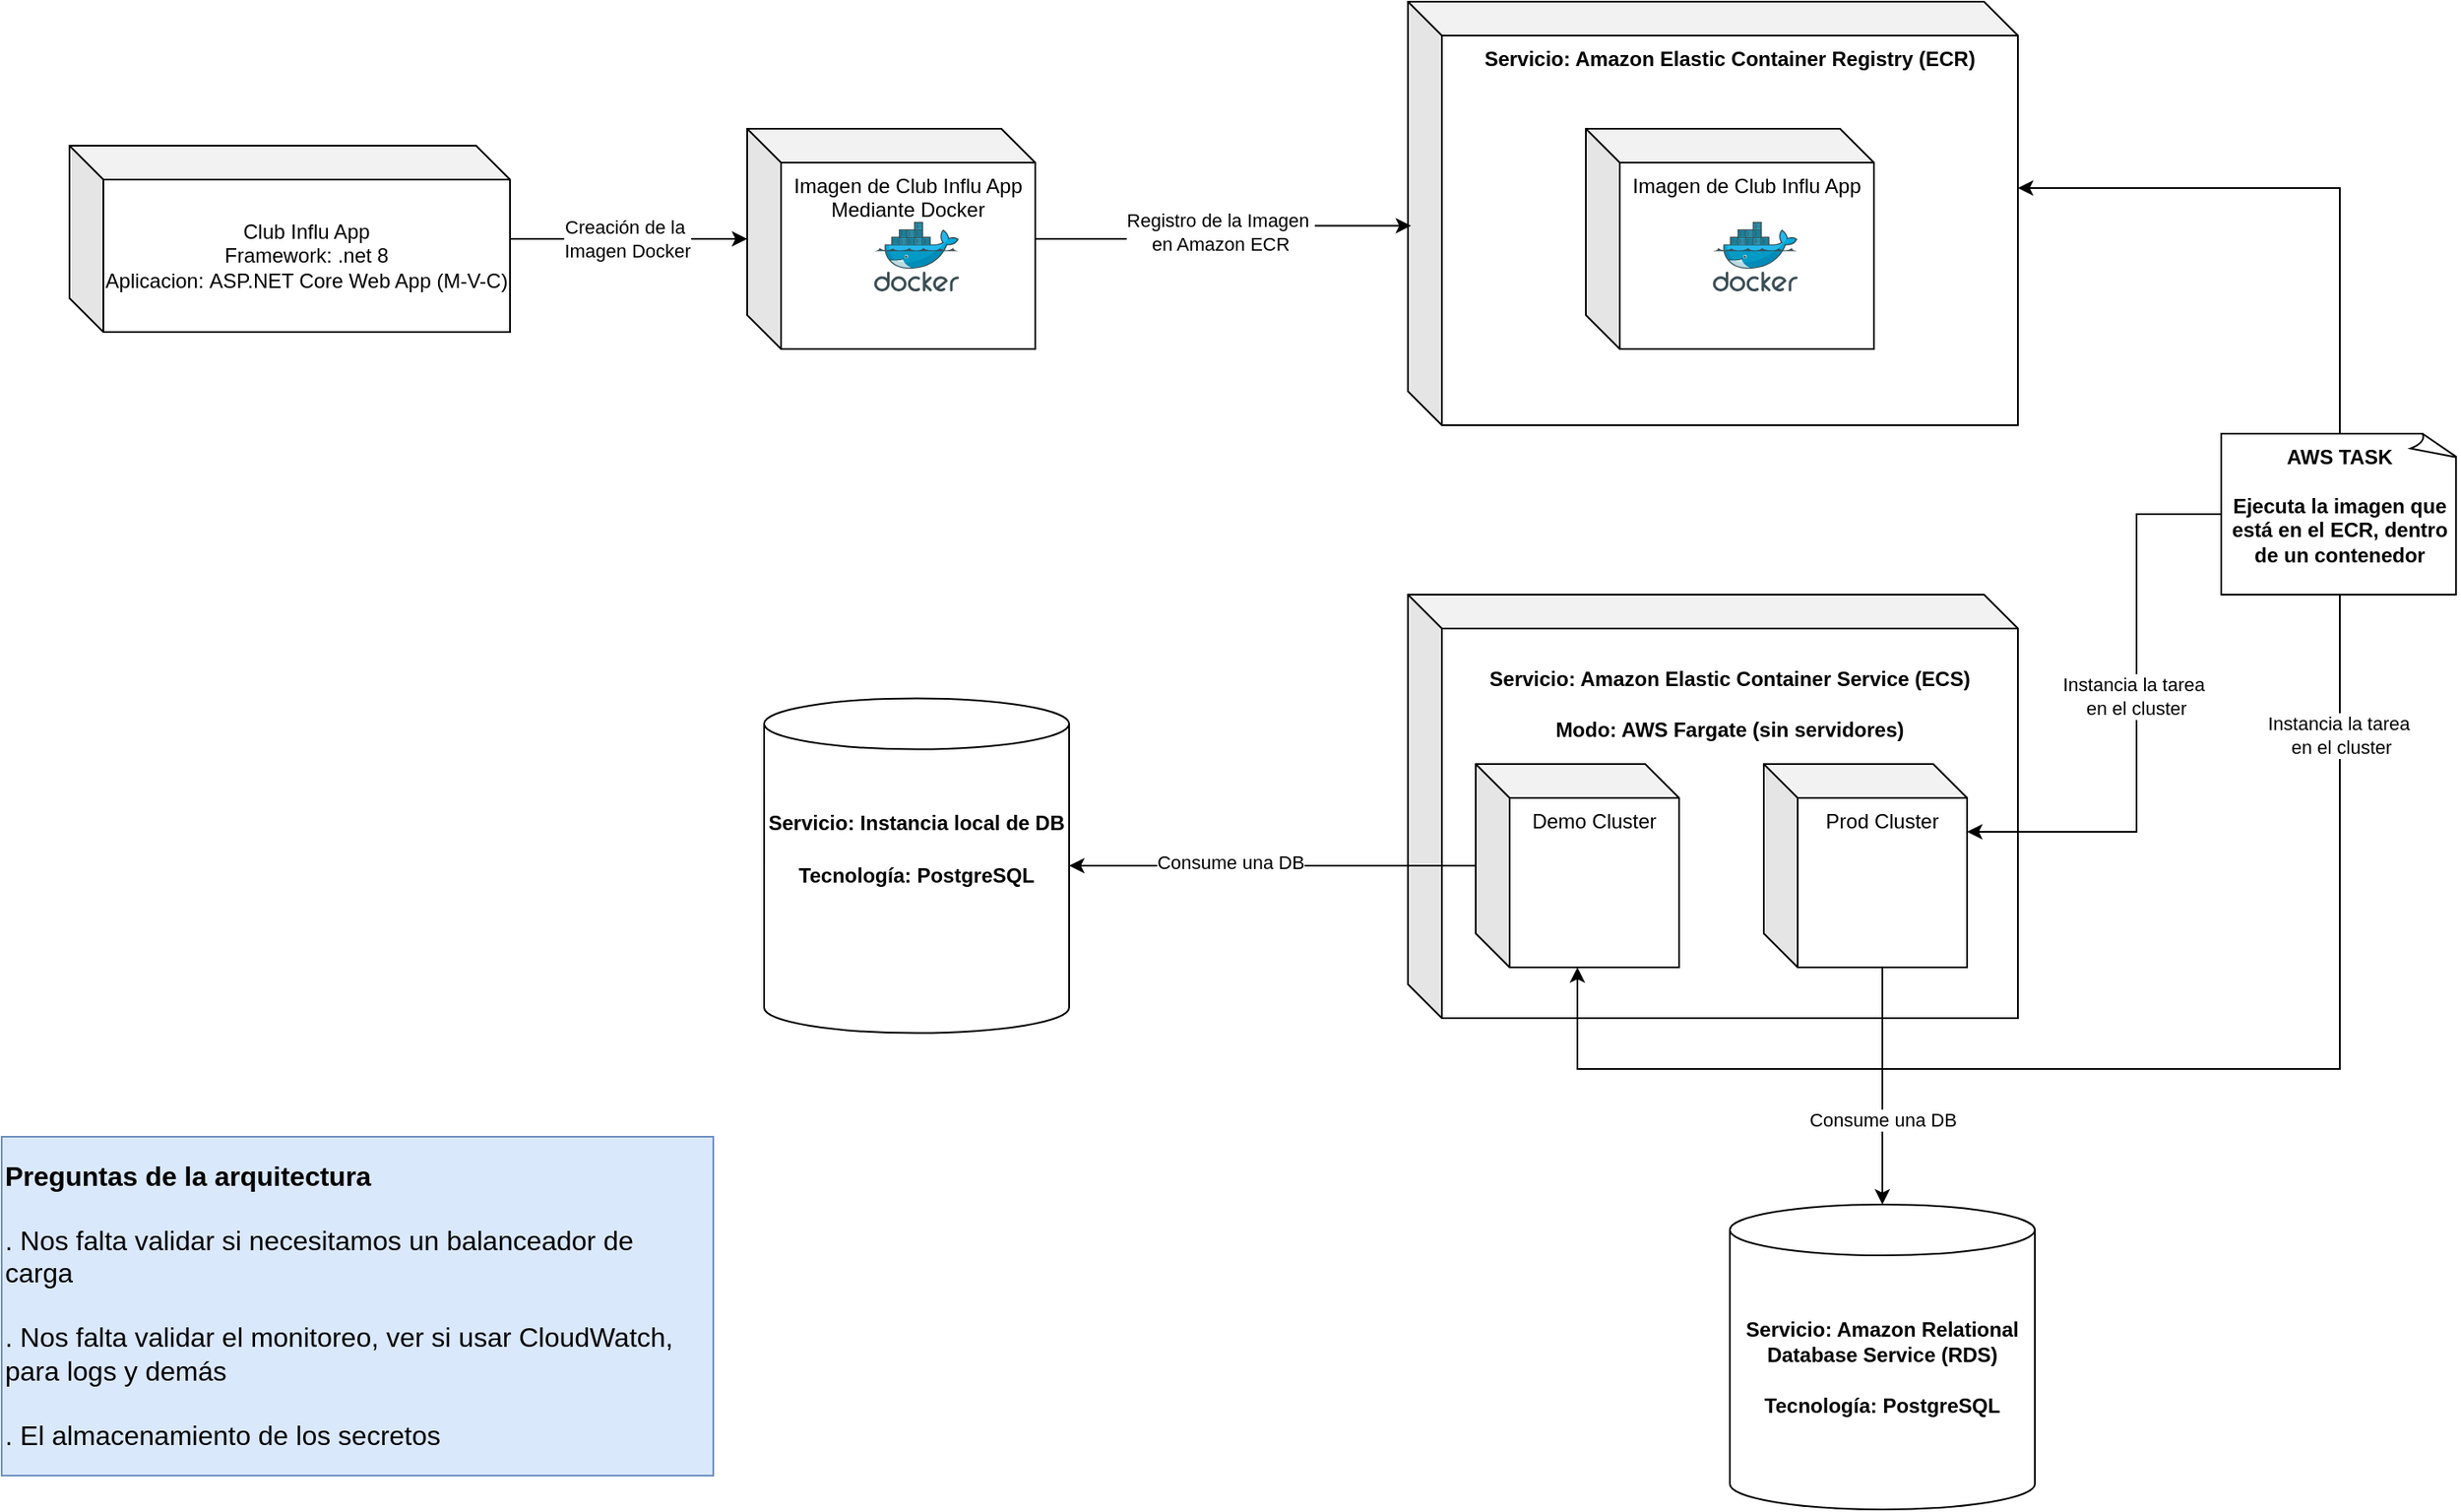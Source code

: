 <mxfile version="26.0.16" pages="3">
  <diagram name="Modelo de despliegue" id="0hsVdCAAq3OftANJVyfm">
    <mxGraphModel dx="1678" dy="879" grid="1" gridSize="10" guides="1" tooltips="1" connect="1" arrows="1" fold="1" page="1" pageScale="1" pageWidth="1100" pageHeight="850" math="0" shadow="0">
      <root>
        <mxCell id="0" />
        <mxCell id="1" parent="0" />
        <mxCell id="BqEAqVnIWMJi96ujI-ry-1" value="Club Influ App&lt;br&gt;Framework: .net 8&lt;div&gt;Aplicacion:&amp;nbsp;ASP.NET Core Web App (M-V-C)&lt;/div&gt;" style="shape=cube;whiteSpace=wrap;html=1;boundedLbl=1;backgroundOutline=1;darkOpacity=0.05;darkOpacity2=0.1;" parent="1" vertex="1">
          <mxGeometry x="80" y="425" width="260" height="110" as="geometry" />
        </mxCell>
        <mxCell id="BqEAqVnIWMJi96ujI-ry-7" style="edgeStyle=orthogonalEdgeStyle;rounded=0;orthogonalLoop=1;jettySize=auto;html=1;" parent="1" source="BqEAqVnIWMJi96ujI-ry-1" edge="1">
          <mxGeometry relative="1" as="geometry">
            <mxPoint x="480" y="480" as="targetPoint" />
          </mxGeometry>
        </mxCell>
        <mxCell id="BqEAqVnIWMJi96ujI-ry-20" value="Creación de la&amp;nbsp;&lt;div&gt;Imagen Docker&lt;/div&gt;" style="edgeLabel;html=1;align=center;verticalAlign=middle;resizable=0;points=[];" parent="BqEAqVnIWMJi96ujI-ry-7" vertex="1" connectable="0">
          <mxGeometry x="-0.285" y="2" relative="1" as="geometry">
            <mxPoint x="19" y="2" as="offset" />
          </mxGeometry>
        </mxCell>
        <mxCell id="BqEAqVnIWMJi96ujI-ry-8" value="" style="group" parent="1" vertex="1" connectable="0">
          <mxGeometry x="480" y="415" width="170" height="130" as="geometry" />
        </mxCell>
        <mxCell id="BqEAqVnIWMJi96ujI-ry-6" value="Imagen de Club Influ App&lt;div&gt;Mediante Docker&lt;/div&gt;" style="shape=cube;whiteSpace=wrap;html=1;boundedLbl=1;backgroundOutline=1;darkOpacity=0.05;darkOpacity2=0.1;verticalAlign=top;" parent="BqEAqVnIWMJi96ujI-ry-8" vertex="1">
          <mxGeometry width="170" height="130" as="geometry" />
        </mxCell>
        <mxCell id="BqEAqVnIWMJi96ujI-ry-5" value="" style="image;sketch=0;aspect=fixed;html=1;points=[];align=center;fontSize=12;image=img/lib/mscae/Docker.svg;" parent="BqEAqVnIWMJi96ujI-ry-8" vertex="1">
          <mxGeometry x="75" y="55" width="50" height="41" as="geometry" />
        </mxCell>
        <mxCell id="BqEAqVnIWMJi96ujI-ry-14" value="&lt;b&gt;Servicio: Amazon Elastic Container Registry (ECR)&lt;/b&gt;" style="shape=cube;whiteSpace=wrap;html=1;boundedLbl=1;backgroundOutline=1;darkOpacity=0.05;darkOpacity2=0.1;verticalAlign=top;" parent="1" vertex="1">
          <mxGeometry x="870" y="340" width="360" height="250" as="geometry" />
        </mxCell>
        <mxCell id="BqEAqVnIWMJi96ujI-ry-16" style="edgeStyle=orthogonalEdgeStyle;rounded=0;orthogonalLoop=1;jettySize=auto;html=1;entryX=0.005;entryY=0.529;entryDx=0;entryDy=0;entryPerimeter=0;" parent="1" source="BqEAqVnIWMJi96ujI-ry-6" target="BqEAqVnIWMJi96ujI-ry-14" edge="1">
          <mxGeometry relative="1" as="geometry">
            <mxPoint x="880" y="470" as="targetPoint" />
          </mxGeometry>
        </mxCell>
        <mxCell id="BqEAqVnIWMJi96ujI-ry-25" value="Registro de la Imagen&amp;nbsp;&lt;div&gt;en Amazon ECR&lt;/div&gt;" style="edgeLabel;html=1;align=center;verticalAlign=middle;resizable=0;points=[];" parent="BqEAqVnIWMJi96ujI-ry-16" vertex="1" connectable="0">
          <mxGeometry x="-0.157" relative="1" as="geometry">
            <mxPoint x="12" y="-4" as="offset" />
          </mxGeometry>
        </mxCell>
        <mxCell id="BqEAqVnIWMJi96ujI-ry-17" value="" style="group" parent="1" vertex="1" connectable="0">
          <mxGeometry x="975" y="415" width="170" height="130" as="geometry" />
        </mxCell>
        <mxCell id="BqEAqVnIWMJi96ujI-ry-18" value="Imagen de Club Influ App" style="shape=cube;whiteSpace=wrap;html=1;boundedLbl=1;backgroundOutline=1;darkOpacity=0.05;darkOpacity2=0.1;verticalAlign=top;" parent="BqEAqVnIWMJi96ujI-ry-17" vertex="1">
          <mxGeometry width="170" height="130" as="geometry" />
        </mxCell>
        <mxCell id="BqEAqVnIWMJi96ujI-ry-19" value="" style="image;sketch=0;aspect=fixed;html=1;points=[];align=center;fontSize=12;image=img/lib/mscae/Docker.svg;" parent="BqEAqVnIWMJi96ujI-ry-17" vertex="1">
          <mxGeometry x="75" y="55" width="50" height="41" as="geometry" />
        </mxCell>
        <mxCell id="BqEAqVnIWMJi96ujI-ry-26" value="&lt;h4&gt;&lt;strong&gt;Servicio:&lt;/strong&gt; Amazon Elastic Container Service (ECS)&lt;/h4&gt;&lt;h4&gt;&lt;strong&gt;Modo:&lt;/strong&gt; AWS Fargate (sin servidores)&lt;/h4&gt;" style="shape=cube;whiteSpace=wrap;html=1;boundedLbl=1;backgroundOutline=1;darkOpacity=0.05;darkOpacity2=0.1;verticalAlign=top;" parent="1" vertex="1">
          <mxGeometry x="870" y="690" width="360" height="250" as="geometry" />
        </mxCell>
        <mxCell id="BqEAqVnIWMJi96ujI-ry-27" value="" style="group" parent="1" vertex="1" connectable="0">
          <mxGeometry x="910" y="790" width="120" height="120" as="geometry" />
        </mxCell>
        <mxCell id="BqEAqVnIWMJi96ujI-ry-28" value="Demo Cluster" style="shape=cube;whiteSpace=wrap;html=1;boundedLbl=1;backgroundOutline=1;darkOpacity=0.05;darkOpacity2=0.1;verticalAlign=top;" parent="BqEAqVnIWMJi96ujI-ry-27" vertex="1">
          <mxGeometry width="120.0" height="120" as="geometry" />
        </mxCell>
        <mxCell id="BqEAqVnIWMJi96ujI-ry-30" value="Prod Cluster" style="shape=cube;whiteSpace=wrap;html=1;boundedLbl=1;backgroundOutline=1;darkOpacity=0.05;darkOpacity2=0.1;verticalAlign=top;" parent="1" vertex="1">
          <mxGeometry x="1080" y="790" width="120.0" height="120" as="geometry" />
        </mxCell>
        <mxCell id="BqEAqVnIWMJi96ujI-ry-31" value="&#xa;&lt;h4&gt;&lt;strong&gt;Servicio:&lt;/strong&gt; Amazon Relational Database Service (RDS)&lt;/h4&gt;&lt;h4&gt;&lt;strong&gt;Tecnología:&lt;/strong&gt; PostgreSQL&lt;/h4&gt;&#xa;&#xa;" style="shape=cylinder3;whiteSpace=wrap;html=1;boundedLbl=1;backgroundOutline=1;size=15;verticalAlign=top;" parent="1" vertex="1">
          <mxGeometry x="1060" y="1050" width="180" height="180" as="geometry" />
        </mxCell>
        <mxCell id="BqEAqVnIWMJi96ujI-ry-32" style="edgeStyle=orthogonalEdgeStyle;rounded=0;orthogonalLoop=1;jettySize=auto;html=1;entryX=0.5;entryY=0;entryDx=0;entryDy=0;entryPerimeter=0;exitX=0;exitY=0;exitDx=70;exitDy=120;exitPerimeter=0;" parent="1" source="BqEAqVnIWMJi96ujI-ry-30" target="BqEAqVnIWMJi96ujI-ry-31" edge="1">
          <mxGeometry relative="1" as="geometry" />
        </mxCell>
        <mxCell id="BqEAqVnIWMJi96ujI-ry-33" value="&lt;br&gt;&lt;h4&gt;&lt;strong&gt;Servicio:&lt;/strong&gt; Instancia local de DB&lt;/h4&gt;&lt;h4&gt;&lt;strong&gt;Tecnología:&lt;/strong&gt; PostgreSQL&lt;/h4&gt;&lt;div&gt;&lt;br/&gt;&lt;/div&gt;" style="shape=cylinder3;whiteSpace=wrap;html=1;boundedLbl=1;backgroundOutline=1;size=15;verticalAlign=top;" parent="1" vertex="1">
          <mxGeometry x="490" y="751.25" width="180" height="197.5" as="geometry" />
        </mxCell>
        <mxCell id="BqEAqVnIWMJi96ujI-ry-34" style="edgeStyle=orthogonalEdgeStyle;rounded=0;orthogonalLoop=1;jettySize=auto;html=1;entryX=1;entryY=0.5;entryDx=0;entryDy=0;entryPerimeter=0;" parent="1" source="BqEAqVnIWMJi96ujI-ry-28" target="BqEAqVnIWMJi96ujI-ry-33" edge="1">
          <mxGeometry relative="1" as="geometry" />
        </mxCell>
        <mxCell id="BqEAqVnIWMJi96ujI-ry-36" value="Consume una DB" style="edgeLabel;html=1;align=center;verticalAlign=middle;resizable=0;points=[];" parent="BqEAqVnIWMJi96ujI-ry-34" vertex="1" connectable="0">
          <mxGeometry x="0.214" y="-2" relative="1" as="geometry">
            <mxPoint as="offset" />
          </mxGeometry>
        </mxCell>
        <mxCell id="BqEAqVnIWMJi96ujI-ry-39" style="edgeStyle=orthogonalEdgeStyle;rounded=0;orthogonalLoop=1;jettySize=auto;html=1;" parent="1" source="BqEAqVnIWMJi96ujI-ry-35" target="BqEAqVnIWMJi96ujI-ry-28" edge="1">
          <mxGeometry relative="1" as="geometry">
            <Array as="points">
              <mxPoint x="1420" y="970" />
              <mxPoint x="970" y="970" />
            </Array>
          </mxGeometry>
        </mxCell>
        <mxCell id="BqEAqVnIWMJi96ujI-ry-40" style="edgeStyle=orthogonalEdgeStyle;rounded=0;orthogonalLoop=1;jettySize=auto;html=1;" parent="1" source="BqEAqVnIWMJi96ujI-ry-35" target="BqEAqVnIWMJi96ujI-ry-30" edge="1">
          <mxGeometry relative="1" as="geometry">
            <Array as="points">
              <mxPoint x="1300" y="643" />
              <mxPoint x="1300" y="830" />
            </Array>
          </mxGeometry>
        </mxCell>
        <mxCell id="BqEAqVnIWMJi96ujI-ry-41" value="Instancia la tarea&lt;div&gt;&amp;nbsp;en el cluster&lt;/div&gt;" style="edgeLabel;html=1;align=center;verticalAlign=middle;resizable=0;points=[];" parent="BqEAqVnIWMJi96ujI-ry-40" vertex="1" connectable="0">
          <mxGeometry x="-0.071" y="-2" relative="1" as="geometry">
            <mxPoint as="offset" />
          </mxGeometry>
        </mxCell>
        <mxCell id="BqEAqVnIWMJi96ujI-ry-35" value="&lt;b&gt;AWS TASK&lt;br&gt;&lt;br&gt;Ejecuta la imagen que está en el ECR, dentro de un contenedor&lt;/b&gt;" style="whiteSpace=wrap;html=1;shape=mxgraph.basic.document;verticalAlign=top;" parent="1" vertex="1">
          <mxGeometry x="1350" y="595" width="140" height="95" as="geometry" />
        </mxCell>
        <mxCell id="BqEAqVnIWMJi96ujI-ry-37" value="Consume una DB" style="edgeLabel;html=1;align=center;verticalAlign=middle;resizable=0;points=[];" parent="1" vertex="1" connectable="0">
          <mxGeometry x="1149.998" y="1000.0" as="geometry" />
        </mxCell>
        <mxCell id="BqEAqVnIWMJi96ujI-ry-38" style="edgeStyle=orthogonalEdgeStyle;rounded=0;orthogonalLoop=1;jettySize=auto;html=1;entryX=1;entryY=0.44;entryDx=0;entryDy=0;entryPerimeter=0;" parent="1" source="BqEAqVnIWMJi96ujI-ry-35" target="BqEAqVnIWMJi96ujI-ry-14" edge="1">
          <mxGeometry relative="1" as="geometry">
            <Array as="points">
              <mxPoint x="1420" y="450" />
            </Array>
          </mxGeometry>
        </mxCell>
        <mxCell id="BqEAqVnIWMJi96ujI-ry-42" value="Instancia la tarea&lt;div&gt;&amp;nbsp;en el cluster&lt;/div&gt;" style="edgeLabel;html=1;align=center;verticalAlign=middle;resizable=0;points=[];" parent="1" vertex="1" connectable="0">
          <mxGeometry x="1308.0" y="759.0" as="geometry">
            <mxPoint x="111" y="14" as="offset" />
          </mxGeometry>
        </mxCell>
        <mxCell id="BqEAqVnIWMJi96ujI-ry-44" value="&lt;h1 style=&quot;margin-top: 0px;&quot;&gt;&lt;font style=&quot;font-size: 16px;&quot;&gt;Preguntas de la arquitectura&lt;/font&gt;&lt;/h1&gt;&lt;p&gt;&lt;font style=&quot;font-size: 16px;&quot;&gt;. Nos falta validar si necesitamos un balanceador de carga&amp;nbsp;&lt;br&gt;&lt;br&gt;. Nos falta validar el monitoreo, ver si usar&amp;nbsp;CloudWatch, para logs y demás&lt;br&gt;&lt;br&gt;. El almacenamiento de los secretos&lt;/font&gt;&lt;/p&gt;" style="text;html=1;whiteSpace=wrap;overflow=hidden;rounded=0;fillColor=#dae8fc;strokeColor=#6c8ebf;" parent="1" vertex="1">
          <mxGeometry x="40" y="1010" width="420" height="200" as="geometry" />
        </mxCell>
      </root>
    </mxGraphModel>
  </diagram>
  <diagram id="UJ6-kgoUBaiQl6M9DS_Z" name="Modelo Relacional">
    <mxGraphModel dx="1743" dy="1181" grid="1" gridSize="10" guides="1" tooltips="1" connect="1" arrows="1" fold="1" page="1" pageScale="1" pageWidth="1100" pageHeight="850" math="0" shadow="0">
      <root>
        <mxCell id="0" />
        <mxCell id="1" parent="0" />
        <mxCell id="HkqGlPLz3eniEGu5DsyG-7" style="edgeStyle=orthogonalEdgeStyle;rounded=0;orthogonalLoop=1;jettySize=auto;html=1;endArrow=classic;startFill=0;entryX=0;entryY=0.5;entryDx=0;entryDy=0;endFill=1;" parent="1" source="HkqGlPLz3eniEGu5DsyG-1" target="HkqGlPLz3eniEGu5DsyG-5" edge="1">
          <mxGeometry relative="1" as="geometry">
            <mxPoint x="870" y="410" as="targetPoint" />
          </mxGeometry>
        </mxCell>
        <mxCell id="HkqGlPLz3eniEGu5DsyG-8" value="1" style="edgeLabel;html=1;align=center;verticalAlign=middle;resizable=0;points=[];" parent="HkqGlPLz3eniEGu5DsyG-7" vertex="1" connectable="0">
          <mxGeometry x="-0.811" relative="1" as="geometry">
            <mxPoint x="-8" y="10" as="offset" />
          </mxGeometry>
        </mxCell>
        <mxCell id="HkqGlPLz3eniEGu5DsyG-16" value="idCiudad" style="edgeLabel;html=1;align=center;verticalAlign=middle;resizable=0;points=[];" parent="HkqGlPLz3eniEGu5DsyG-7" vertex="1" connectable="0">
          <mxGeometry x="-0.116" y="1" relative="1" as="geometry">
            <mxPoint x="13" y="6" as="offset" />
          </mxGeometry>
        </mxCell>
        <mxCell id="HkqGlPLz3eniEGu5DsyG-1" value="Empresa" style="swimlane;childLayout=stackLayout;horizontal=1;startSize=50;horizontalStack=0;rounded=1;fontSize=14;fontStyle=0;strokeWidth=2;resizeParent=0;resizeLast=1;shadow=0;dashed=0;align=center;arcSize=4;whiteSpace=wrap;html=1;" parent="1" vertex="1">
          <mxGeometry x="380" y="290" width="300" height="170" as="geometry" />
        </mxCell>
        <mxCell id="HkqGlPLz3eniEGu5DsyG-2" value="+idEmpresa: int - pk - auto&lt;div&gt;+nombre: varchar(100)&lt;br&gt;&lt;div&gt;+url: varchar(100) - nullable&lt;/div&gt;&lt;div&gt;+numeroContacto: varchar(10) - nullable&lt;/div&gt;&lt;div&gt;+sector: varchar(max)&lt;/div&gt;&lt;div&gt;+direccion: varchar(500)&lt;br&gt;&lt;/div&gt;&lt;/div&gt;" style="align=left;strokeColor=none;fillColor=none;spacingLeft=4;fontSize=12;verticalAlign=top;resizable=0;rotatable=0;part=1;html=1;" parent="HkqGlPLz3eniEGu5DsyG-1" vertex="1">
          <mxGeometry y="50" width="300" height="120" as="geometry" />
        </mxCell>
        <mxCell id="HkqGlPLz3eniEGu5DsyG-43" style="edgeStyle=orthogonalEdgeStyle;rounded=0;orthogonalLoop=1;jettySize=auto;html=1;entryX=0.5;entryY=1;entryDx=0;entryDy=0;exitX=0.5;exitY=0;exitDx=0;exitDy=0;" parent="1" source="D2ATqmDgM8LMclcUYv7g-1" target="HkqGlPLz3eniEGu5DsyG-42" edge="1">
          <mxGeometry relative="1" as="geometry">
            <mxPoint x="1055" y="150" as="sourcePoint" />
            <mxPoint x="910" y="40" as="targetPoint" />
          </mxGeometry>
        </mxCell>
        <mxCell id="HkqGlPLz3eniEGu5DsyG-44" value="1" style="edgeLabel;html=1;align=center;verticalAlign=middle;resizable=0;points=[];" parent="HkqGlPLz3eniEGu5DsyG-43" vertex="1" connectable="0">
          <mxGeometry x="-0.676" y="-2" relative="1" as="geometry">
            <mxPoint x="3" as="offset" />
          </mxGeometry>
        </mxCell>
        <mxCell id="HkqGlPLz3eniEGu5DsyG-45" value="idPais" style="edgeLabel;html=1;align=center;verticalAlign=middle;resizable=0;points=[];" parent="HkqGlPLz3eniEGu5DsyG-43" vertex="1" connectable="0">
          <mxGeometry x="0.086" y="-1" relative="1" as="geometry">
            <mxPoint as="offset" />
          </mxGeometry>
        </mxCell>
        <mxCell id="HkqGlPLz3eniEGu5DsyG-46" value="1..*" style="edgeLabel;html=1;align=center;verticalAlign=middle;resizable=0;points=[];" parent="HkqGlPLz3eniEGu5DsyG-43" vertex="1" connectable="0">
          <mxGeometry x="0.676" y="-1" relative="1" as="geometry">
            <mxPoint x="-16" as="offset" />
          </mxGeometry>
        </mxCell>
        <mxCell id="HkqGlPLz3eniEGu5DsyG-5" value="Ciudad" style="swimlane;childLayout=stackLayout;horizontal=1;startSize=50;horizontalStack=0;rounded=1;fontSize=14;fontStyle=0;strokeWidth=2;resizeParent=0;resizeLast=1;shadow=0;dashed=0;align=center;arcSize=4;whiteSpace=wrap;html=1;" parent="1" vertex="1">
          <mxGeometry x="1020" y="340" width="170" height="100" as="geometry" />
        </mxCell>
        <mxCell id="HkqGlPLz3eniEGu5DsyG-6" value="+idCiudad: int - pk - auto&lt;br&gt;+ciudad: varchar(100)&lt;br&gt;&lt;div&gt;+activo: bit&lt;br&gt;&lt;div&gt;&lt;br&gt;&lt;/div&gt;&lt;/div&gt;" style="align=left;strokeColor=none;fillColor=none;spacingLeft=4;fontSize=12;verticalAlign=top;resizable=0;rotatable=0;part=1;html=1;" parent="HkqGlPLz3eniEGu5DsyG-5" vertex="1">
          <mxGeometry y="50" width="170" height="50" as="geometry" />
        </mxCell>
        <mxCell id="HkqGlPLz3eniEGu5DsyG-9" value="0..*" style="text;html=1;align=center;verticalAlign=middle;resizable=0;points=[];autosize=1;strokeColor=none;fillColor=none;" parent="1" vertex="1">
          <mxGeometry x="980" y="360" width="40" height="30" as="geometry" />
        </mxCell>
        <mxCell id="HkqGlPLz3eniEGu5DsyG-48" style="edgeStyle=orthogonalEdgeStyle;rounded=0;orthogonalLoop=1;jettySize=auto;html=1;exitX=0.5;exitY=0;exitDx=0;exitDy=0;" parent="1" source="HkqGlPLz3eniEGu5DsyG-10" edge="1">
          <mxGeometry relative="1" as="geometry">
            <Array as="points">
              <mxPoint x="500" y="520" />
              <mxPoint x="1100" y="520" />
              <mxPoint x="1100" y="440" />
            </Array>
            <mxPoint x="1100" y="440" as="targetPoint" />
          </mxGeometry>
        </mxCell>
        <mxCell id="HkqGlPLz3eniEGu5DsyG-49" value="1" style="edgeLabel;html=1;align=center;verticalAlign=middle;resizable=0;points=[];" parent="HkqGlPLz3eniEGu5DsyG-48" vertex="1" connectable="0">
          <mxGeometry x="-0.92" y="3" relative="1" as="geometry">
            <mxPoint x="-8" y="11" as="offset" />
          </mxGeometry>
        </mxCell>
        <mxCell id="HkqGlPLz3eniEGu5DsyG-51" value="0..*" style="edgeLabel;html=1;align=center;verticalAlign=middle;resizable=0;points=[];" parent="HkqGlPLz3eniEGu5DsyG-48" vertex="1" connectable="0">
          <mxGeometry x="0.912" relative="1" as="geometry">
            <mxPoint x="15" as="offset" />
          </mxGeometry>
        </mxCell>
        <mxCell id="HkqGlPLz3eniEGu5DsyG-52" value="idCiudad, idCuidad2 - nullable, idCiudad3 - nullable, idCiudad4 - nullable" style="edgeLabel;html=1;align=center;verticalAlign=middle;resizable=0;points=[];" parent="HkqGlPLz3eniEGu5DsyG-48" vertex="1" connectable="0">
          <mxGeometry x="-0.065" y="-1" relative="1" as="geometry">
            <mxPoint as="offset" />
          </mxGeometry>
        </mxCell>
        <mxCell id="HkqGlPLz3eniEGu5DsyG-10" value="Influencer" style="swimlane;childLayout=stackLayout;horizontal=1;startSize=50;horizontalStack=0;rounded=1;fontSize=14;fontStyle=0;strokeWidth=2;resizeParent=0;resizeLast=1;shadow=0;dashed=0;align=center;arcSize=4;whiteSpace=wrap;html=1;" parent="1" vertex="1">
          <mxGeometry x="350" y="580" width="300" height="130" as="geometry" />
        </mxCell>
        <mxCell id="HkqGlPLz3eniEGu5DsyG-11" value="+idInfluencer: int - pk - auto&lt;br&gt;+nombre: varchar(100)&lt;br&gt;+fechaNacimiento: date&lt;div&gt;+numeroContacto: varchar(10) - nullable&lt;/div&gt;" style="align=left;strokeColor=none;fillColor=none;spacingLeft=4;fontSize=12;verticalAlign=top;resizable=0;rotatable=0;part=1;html=1;" parent="HkqGlPLz3eniEGu5DsyG-10" vertex="1">
          <mxGeometry y="50" width="300" height="80" as="geometry" />
        </mxCell>
        <mxCell id="HkqGlPLz3eniEGu5DsyG-12" value="UsuarioEmpresa" style="swimlane;childLayout=stackLayout;horizontal=1;startSize=50;horizontalStack=0;rounded=1;fontSize=14;fontStyle=0;strokeWidth=2;resizeParent=0;resizeLast=1;shadow=0;dashed=0;align=center;arcSize=4;whiteSpace=wrap;html=1;" parent="1" vertex="1">
          <mxGeometry y="300" width="200" height="150" as="geometry" />
        </mxCell>
        <mxCell id="HkqGlPLz3eniEGu5DsyG-13" value="+idUsuarioEmpresa: int - pk - auto&lt;div&gt;+correo: varchar(500)&lt;br&gt;+clave: varchar(500)&lt;br&gt;+fechaCreacion: date&lt;div&gt;+fechaActualizacion: date&lt;/div&gt;&lt;/div&gt;" style="align=left;strokeColor=none;fillColor=none;spacingLeft=4;fontSize=12;verticalAlign=top;resizable=0;rotatable=0;part=1;html=1;" parent="HkqGlPLz3eniEGu5DsyG-12" vertex="1">
          <mxGeometry y="50" width="200" height="100" as="geometry" />
        </mxCell>
        <mxCell id="HkqGlPLz3eniEGu5DsyG-22" style="edgeStyle=orthogonalEdgeStyle;rounded=0;orthogonalLoop=1;jettySize=auto;html=1;entryX=0;entryY=0.5;entryDx=0;entryDy=0;" parent="1" source="HkqGlPLz3eniEGu5DsyG-13" target="HkqGlPLz3eniEGu5DsyG-2" edge="1">
          <mxGeometry relative="1" as="geometry" />
        </mxCell>
        <mxCell id="HkqGlPLz3eniEGu5DsyG-23" value="1" style="edgeLabel;html=1;align=center;verticalAlign=middle;resizable=0;points=[];" parent="HkqGlPLz3eniEGu5DsyG-22" vertex="1" connectable="0">
          <mxGeometry x="-0.867" y="-2" relative="1" as="geometry">
            <mxPoint x="-4" y="8" as="offset" />
          </mxGeometry>
        </mxCell>
        <mxCell id="HkqGlPLz3eniEGu5DsyG-24" value="idEmpresa" style="edgeLabel;html=1;align=center;verticalAlign=middle;resizable=0;points=[];" parent="HkqGlPLz3eniEGu5DsyG-22" vertex="1" connectable="0">
          <mxGeometry x="-0.238" y="2" relative="1" as="geometry">
            <mxPoint x="20" as="offset" />
          </mxGeometry>
        </mxCell>
        <mxCell id="HkqGlPLz3eniEGu5DsyG-26" value="1" style="edgeLabel;html=1;align=center;verticalAlign=middle;resizable=0;points=[];" parent="HkqGlPLz3eniEGu5DsyG-22" vertex="1" connectable="0">
          <mxGeometry x="0.733" y="-1" relative="1" as="geometry">
            <mxPoint y="-11" as="offset" />
          </mxGeometry>
        </mxCell>
        <mxCell id="HkqGlPLz3eniEGu5DsyG-27" value="UsuarioInfluencer" style="swimlane;childLayout=stackLayout;horizontal=1;startSize=50;horizontalStack=0;rounded=1;fontSize=14;fontStyle=0;strokeWidth=2;resizeParent=0;resizeLast=1;shadow=0;dashed=0;align=center;arcSize=4;whiteSpace=wrap;html=1;" parent="1" vertex="1">
          <mxGeometry y="580" width="200" height="150" as="geometry" />
        </mxCell>
        <mxCell id="HkqGlPLz3eniEGu5DsyG-28" value="+idUsuarioInfluencer: int - pk - auto&lt;div&gt;+correo: varchar(500)&lt;br&gt;+clave: varchar(500)&lt;br&gt;+fechaCreacion: date&lt;div&gt;+fechaActualizacion: date&lt;/div&gt;&lt;/div&gt;" style="align=left;strokeColor=none;fillColor=none;spacingLeft=4;fontSize=12;verticalAlign=top;resizable=0;rotatable=0;part=1;html=1;" parent="HkqGlPLz3eniEGu5DsyG-27" vertex="1">
          <mxGeometry y="50" width="200" height="100" as="geometry" />
        </mxCell>
        <mxCell id="HkqGlPLz3eniEGu5DsyG-29" value="Genero" style="swimlane;childLayout=stackLayout;horizontal=1;startSize=50;horizontalStack=0;rounded=1;fontSize=14;fontStyle=0;strokeWidth=2;resizeParent=0;resizeLast=1;shadow=0;dashed=0;align=center;arcSize=4;whiteSpace=wrap;html=1;" parent="1" vertex="1">
          <mxGeometry x="870" y="620" width="170" height="100" as="geometry" />
        </mxCell>
        <mxCell id="HkqGlPLz3eniEGu5DsyG-30" value="+idGenero: int - pk - auto&lt;br&gt;+genero: varchar(100)&lt;div&gt;+activo: bit&lt;br&gt;&lt;div&gt;&lt;br&gt;&lt;/div&gt;&lt;/div&gt;" style="align=left;strokeColor=none;fillColor=none;spacingLeft=4;fontSize=12;verticalAlign=top;resizable=0;rotatable=0;part=1;html=1;" parent="HkqGlPLz3eniEGu5DsyG-29" vertex="1">
          <mxGeometry y="50" width="170" height="50" as="geometry" />
        </mxCell>
        <mxCell id="HkqGlPLz3eniEGu5DsyG-32" style="edgeStyle=orthogonalEdgeStyle;rounded=0;orthogonalLoop=1;jettySize=auto;html=1;entryX=0;entryY=0.5;entryDx=0;entryDy=0;" parent="1" source="HkqGlPLz3eniEGu5DsyG-11" target="HkqGlPLz3eniEGu5DsyG-29" edge="1">
          <mxGeometry relative="1" as="geometry" />
        </mxCell>
        <mxCell id="HkqGlPLz3eniEGu5DsyG-33" value="1" style="edgeLabel;html=1;align=center;verticalAlign=middle;resizable=0;points=[];" parent="HkqGlPLz3eniEGu5DsyG-32" vertex="1" connectable="0">
          <mxGeometry x="-0.84" y="2" relative="1" as="geometry">
            <mxPoint y="12" as="offset" />
          </mxGeometry>
        </mxCell>
        <mxCell id="HkqGlPLz3eniEGu5DsyG-34" value="idGenero" style="edgeLabel;html=1;align=center;verticalAlign=middle;resizable=0;points=[];" parent="HkqGlPLz3eniEGu5DsyG-32" vertex="1" connectable="0">
          <mxGeometry x="-0.02" relative="1" as="geometry">
            <mxPoint as="offset" />
          </mxGeometry>
        </mxCell>
        <mxCell id="HkqGlPLz3eniEGu5DsyG-35" value="0..*" style="edgeLabel;html=1;align=center;verticalAlign=middle;resizable=0;points=[];" parent="HkqGlPLz3eniEGu5DsyG-32" vertex="1" connectable="0">
          <mxGeometry x="0.789" y="3" relative="1" as="geometry">
            <mxPoint y="-7" as="offset" />
          </mxGeometry>
        </mxCell>
        <mxCell id="HkqGlPLz3eniEGu5DsyG-37" style="edgeStyle=orthogonalEdgeStyle;rounded=0;orthogonalLoop=1;jettySize=auto;html=1;entryX=0;entryY=0.338;entryDx=0;entryDy=0;entryPerimeter=0;" parent="1" source="HkqGlPLz3eniEGu5DsyG-27" target="HkqGlPLz3eniEGu5DsyG-11" edge="1">
          <mxGeometry relative="1" as="geometry" />
        </mxCell>
        <mxCell id="HkqGlPLz3eniEGu5DsyG-38" value="1" style="edgeLabel;html=1;align=center;verticalAlign=middle;resizable=0;points=[];" parent="HkqGlPLz3eniEGu5DsyG-37" vertex="1" connectable="0">
          <mxGeometry x="-0.775" relative="1" as="geometry">
            <mxPoint x="-10" y="15" as="offset" />
          </mxGeometry>
        </mxCell>
        <mxCell id="HkqGlPLz3eniEGu5DsyG-39" value="idInfluencer" style="edgeLabel;html=1;align=center;verticalAlign=middle;resizable=0;points=[];" parent="HkqGlPLz3eniEGu5DsyG-37" vertex="1" connectable="0">
          <mxGeometry x="-0.134" relative="1" as="geometry">
            <mxPoint as="offset" />
          </mxGeometry>
        </mxCell>
        <mxCell id="HkqGlPLz3eniEGu5DsyG-40" value="1" style="edgeLabel;html=1;align=center;verticalAlign=middle;resizable=0;points=[];" parent="HkqGlPLz3eniEGu5DsyG-37" vertex="1" connectable="0">
          <mxGeometry x="0.608" y="-4" relative="1" as="geometry">
            <mxPoint x="17" y="-19" as="offset" />
          </mxGeometry>
        </mxCell>
        <mxCell id="HkqGlPLz3eniEGu5DsyG-41" value="Pais" style="swimlane;childLayout=stackLayout;horizontal=1;startSize=50;horizontalStack=0;rounded=1;fontSize=14;fontStyle=0;strokeWidth=2;resizeParent=0;resizeLast=1;shadow=0;dashed=0;align=center;arcSize=4;whiteSpace=wrap;html=1;" parent="1" vertex="1">
          <mxGeometry x="800" y="-120" width="170" height="100" as="geometry" />
        </mxCell>
        <mxCell id="HkqGlPLz3eniEGu5DsyG-42" value="+idPais: int - pk - auto&lt;br&gt;+pais: varchar(100)&lt;br&gt;&lt;div&gt;+activo: bit&lt;br&gt;&lt;div&gt;&lt;br&gt;&lt;/div&gt;&lt;/div&gt;" style="align=left;strokeColor=none;fillColor=none;spacingLeft=4;fontSize=12;verticalAlign=top;resizable=0;rotatable=0;part=1;html=1;" parent="HkqGlPLz3eniEGu5DsyG-41" vertex="1">
          <mxGeometry y="50" width="170" height="50" as="geometry" />
        </mxCell>
        <mxCell id="HkqGlPLz3eniEGu5DsyG-55" style="edgeStyle=orthogonalEdgeStyle;rounded=0;orthogonalLoop=1;jettySize=auto;html=1;entryX=0.5;entryY=1;entryDx=0;entryDy=0;" parent="1" source="HkqGlPLz3eniEGu5DsyG-53" target="HkqGlPLz3eniEGu5DsyG-11" edge="1">
          <mxGeometry relative="1" as="geometry" />
        </mxCell>
        <mxCell id="HkqGlPLz3eniEGu5DsyG-56" value="1" style="edgeLabel;html=1;align=center;verticalAlign=middle;resizable=0;points=[];" parent="HkqGlPLz3eniEGu5DsyG-55" vertex="1" connectable="0">
          <mxGeometry x="-0.615" y="-4" relative="1" as="geometry">
            <mxPoint y="5" as="offset" />
          </mxGeometry>
        </mxCell>
        <mxCell id="HkqGlPLz3eniEGu5DsyG-57" value="idInfluencer" style="edgeLabel;html=1;align=center;verticalAlign=middle;resizable=0;points=[];" parent="HkqGlPLz3eniEGu5DsyG-55" vertex="1" connectable="0">
          <mxGeometry x="0.015" y="1" relative="1" as="geometry">
            <mxPoint as="offset" />
          </mxGeometry>
        </mxCell>
        <mxCell id="HkqGlPLz3eniEGu5DsyG-58" value="1..*" style="edgeLabel;html=1;align=center;verticalAlign=middle;resizable=0;points=[];" parent="HkqGlPLz3eniEGu5DsyG-55" vertex="1" connectable="0">
          <mxGeometry x="0.677" y="-1" relative="1" as="geometry">
            <mxPoint x="9" as="offset" />
          </mxGeometry>
        </mxCell>
        <mxCell id="HkqGlPLz3eniEGu5DsyG-53" value="InfluencerRedSocial" style="swimlane;childLayout=stackLayout;horizontal=1;startSize=50;horizontalStack=0;rounded=1;fontSize=14;fontStyle=0;strokeWidth=2;resizeParent=0;resizeLast=1;shadow=0;dashed=0;align=center;arcSize=4;whiteSpace=wrap;html=1;" parent="1" vertex="1">
          <mxGeometry x="360" y="865" width="300" height="135" as="geometry" />
        </mxCell>
        <mxCell id="HkqGlPLz3eniEGu5DsyG-54" value="+numeroSeguidores: int&lt;div&gt;+fechaCreacion: date&lt;div&gt;+fechaActualizacion: date&lt;/div&gt;&lt;div&gt;+activo: bit&lt;/div&gt;&lt;/div&gt;" style="align=left;strokeColor=none;fillColor=none;spacingLeft=4;fontSize=12;verticalAlign=top;resizable=0;rotatable=0;part=1;html=1;" parent="HkqGlPLz3eniEGu5DsyG-53" vertex="1">
          <mxGeometry y="50" width="300" height="85" as="geometry" />
        </mxCell>
        <mxCell id="HkqGlPLz3eniEGu5DsyG-59" value="RedSocial" style="swimlane;childLayout=stackLayout;horizontal=1;startSize=50;horizontalStack=0;rounded=1;fontSize=14;fontStyle=0;strokeWidth=2;resizeParent=0;resizeLast=1;shadow=0;dashed=0;align=center;arcSize=4;whiteSpace=wrap;html=1;" parent="1" vertex="1">
          <mxGeometry x="-90" y="870" width="300" height="110" as="geometry" />
        </mxCell>
        <mxCell id="HkqGlPLz3eniEGu5DsyG-60" value="+idRedSocial: int - pk - auto&lt;br&gt;+redSocial: varchar(100)&lt;div&gt;+activo: bit&lt;/div&gt;" style="align=left;strokeColor=none;fillColor=none;spacingLeft=4;fontSize=12;verticalAlign=top;resizable=0;rotatable=0;part=1;html=1;" parent="HkqGlPLz3eniEGu5DsyG-59" vertex="1">
          <mxGeometry y="50" width="300" height="60" as="geometry" />
        </mxCell>
        <mxCell id="HkqGlPLz3eniEGu5DsyG-62" style="edgeStyle=orthogonalEdgeStyle;rounded=0;orthogonalLoop=1;jettySize=auto;html=1;exitX=0;exitY=0.25;exitDx=0;exitDy=0;entryX=1;entryY=0.25;entryDx=0;entryDy=0;" parent="1" source="HkqGlPLz3eniEGu5DsyG-54" target="HkqGlPLz3eniEGu5DsyG-60" edge="1">
          <mxGeometry relative="1" as="geometry" />
        </mxCell>
        <mxCell id="HkqGlPLz3eniEGu5DsyG-63" value="idRedSocial" style="edgeLabel;html=1;align=center;verticalAlign=middle;resizable=0;points=[];" parent="HkqGlPLz3eniEGu5DsyG-62" vertex="1" connectable="0">
          <mxGeometry x="0.05" y="-1" relative="1" as="geometry">
            <mxPoint as="offset" />
          </mxGeometry>
        </mxCell>
        <mxCell id="HkqGlPLz3eniEGu5DsyG-64" value="1" style="edgeLabel;html=1;align=center;verticalAlign=middle;resizable=0;points=[];" parent="HkqGlPLz3eniEGu5DsyG-62" vertex="1" connectable="0">
          <mxGeometry x="-0.787" y="-2" relative="1" as="geometry">
            <mxPoint y="-8" as="offset" />
          </mxGeometry>
        </mxCell>
        <mxCell id="HkqGlPLz3eniEGu5DsyG-65" value="0..*" style="edgeLabel;html=1;align=center;verticalAlign=middle;resizable=0;points=[];" parent="HkqGlPLz3eniEGu5DsyG-62" vertex="1" connectable="0">
          <mxGeometry x="0.762" relative="1" as="geometry">
            <mxPoint y="10" as="offset" />
          </mxGeometry>
        </mxCell>
        <mxCell id="HkqGlPLz3eniEGu5DsyG-67" value="EstadoUsuario" style="swimlane;childLayout=stackLayout;horizontal=1;startSize=50;horizontalStack=0;rounded=1;fontSize=14;fontStyle=0;strokeWidth=2;resizeParent=0;resizeLast=1;shadow=0;dashed=0;align=center;arcSize=4;whiteSpace=wrap;html=1;" parent="1" vertex="1">
          <mxGeometry x="-400" y="490" width="200" height="100" as="geometry" />
        </mxCell>
        <mxCell id="HkqGlPLz3eniEGu5DsyG-68" value="+idEstadoUsuario: int - pk - auto&lt;div&gt;+estadoUsuario: varchar(100)&lt;/div&gt;&lt;div&gt;+activo: bit&lt;/div&gt;" style="align=left;strokeColor=none;fillColor=none;spacingLeft=4;fontSize=12;verticalAlign=top;resizable=0;rotatable=0;part=1;html=1;" parent="HkqGlPLz3eniEGu5DsyG-67" vertex="1">
          <mxGeometry y="50" width="200" height="50" as="geometry" />
        </mxCell>
        <mxCell id="HkqGlPLz3eniEGu5DsyG-69" style="edgeStyle=orthogonalEdgeStyle;rounded=0;orthogonalLoop=1;jettySize=auto;html=1;" parent="1" source="HkqGlPLz3eniEGu5DsyG-13" target="HkqGlPLz3eniEGu5DsyG-67" edge="1">
          <mxGeometry relative="1" as="geometry" />
        </mxCell>
        <mxCell id="HkqGlPLz3eniEGu5DsyG-71" value="idEstadoUsuario" style="edgeLabel;html=1;align=center;verticalAlign=middle;resizable=0;points=[];" parent="HkqGlPLz3eniEGu5DsyG-69" vertex="1" connectable="0">
          <mxGeometry x="-0.224" y="-1" relative="1" as="geometry">
            <mxPoint y="1" as="offset" />
          </mxGeometry>
        </mxCell>
        <mxCell id="HkqGlPLz3eniEGu5DsyG-73" value="1" style="edgeLabel;html=1;align=center;verticalAlign=middle;resizable=0;points=[];" parent="HkqGlPLz3eniEGu5DsyG-69" vertex="1" connectable="0">
          <mxGeometry x="-0.895" y="-1" relative="1" as="geometry">
            <mxPoint y="-9" as="offset" />
          </mxGeometry>
        </mxCell>
        <mxCell id="HkqGlPLz3eniEGu5DsyG-74" value="0..*" style="edgeLabel;html=1;align=center;verticalAlign=middle;resizable=0;points=[];" parent="HkqGlPLz3eniEGu5DsyG-69" vertex="1" connectable="0">
          <mxGeometry x="0.874" y="-2" relative="1" as="geometry">
            <mxPoint x="-18" y="5" as="offset" />
          </mxGeometry>
        </mxCell>
        <mxCell id="HkqGlPLz3eniEGu5DsyG-70" style="edgeStyle=orthogonalEdgeStyle;rounded=0;orthogonalLoop=1;jettySize=auto;html=1;entryX=0.5;entryY=1;entryDx=0;entryDy=0;" parent="1" source="HkqGlPLz3eniEGu5DsyG-28" target="HkqGlPLz3eniEGu5DsyG-68" edge="1">
          <mxGeometry relative="1" as="geometry" />
        </mxCell>
        <mxCell id="HkqGlPLz3eniEGu5DsyG-72" value="idEstadoUsuario" style="edgeLabel;html=1;align=center;verticalAlign=middle;resizable=0;points=[];" parent="HkqGlPLz3eniEGu5DsyG-70" vertex="1" connectable="0">
          <mxGeometry x="-0.215" y="-1" relative="1" as="geometry">
            <mxPoint as="offset" />
          </mxGeometry>
        </mxCell>
        <mxCell id="HkqGlPLz3eniEGu5DsyG-75" value="1" style="edgeLabel;html=1;align=center;verticalAlign=middle;resizable=0;points=[];" parent="HkqGlPLz3eniEGu5DsyG-70" vertex="1" connectable="0">
          <mxGeometry x="-0.903" relative="1" as="geometry">
            <mxPoint y="-10" as="offset" />
          </mxGeometry>
        </mxCell>
        <mxCell id="HkqGlPLz3eniEGu5DsyG-76" value="0..*" style="edgeLabel;html=1;align=center;verticalAlign=middle;resizable=0;points=[];" parent="HkqGlPLz3eniEGu5DsyG-70" vertex="1" connectable="0">
          <mxGeometry x="0.883" relative="1" as="geometry">
            <mxPoint x="-20" as="offset" />
          </mxGeometry>
        </mxCell>
        <mxCell id="HkqGlPLz3eniEGu5DsyG-77" value="OfertaServicio" style="swimlane;childLayout=stackLayout;horizontal=1;startSize=50;horizontalStack=0;rounded=1;fontSize=14;fontStyle=0;strokeWidth=2;resizeParent=0;resizeLast=1;shadow=0;dashed=0;align=center;arcSize=4;whiteSpace=wrap;html=1;" parent="1" vertex="1">
          <mxGeometry x="420" y="30" width="200" height="240" as="geometry" />
        </mxCell>
        <mxCell id="HkqGlPLz3eniEGu5DsyG-78" value="+idOfertaServicio: int - pk - auto&lt;div&gt;+nombre: varchar(100)&lt;br&gt;&lt;div&gt;+direccion: varchar(max)&lt;br&gt;+imagen: varchar(500)&lt;/div&gt;&lt;div&gt;+descripcion:varchar(max)&lt;/div&gt;&lt;/div&gt;&lt;div&gt;+fechaInicio: date&lt;/div&gt;&lt;div&gt;+fechaFin: date&lt;/div&gt;&lt;div&gt;+horaInicio: time&lt;/div&gt;&lt;div&gt;+horaFin: time&lt;/div&gt;&lt;div&gt;+cuposDisponibles: int&lt;/div&gt;&lt;div&gt;+fechaCreacion: date&lt;/div&gt;&lt;div&gt;+activo: bit&lt;/div&gt;" style="align=left;strokeColor=none;fillColor=none;spacingLeft=4;fontSize=12;verticalAlign=top;resizable=0;rotatable=0;part=1;html=1;" parent="HkqGlPLz3eniEGu5DsyG-77" vertex="1">
          <mxGeometry y="50" width="200" height="190" as="geometry" />
        </mxCell>
        <mxCell id="HkqGlPLz3eniEGu5DsyG-79" style="edgeStyle=orthogonalEdgeStyle;rounded=0;orthogonalLoop=1;jettySize=auto;html=1;entryX=-0.016;entryY=0.103;entryDx=0;entryDy=0;entryPerimeter=0;" parent="1" source="HkqGlPLz3eniEGu5DsyG-78" target="HkqGlPLz3eniEGu5DsyG-5" edge="1">
          <mxGeometry relative="1" as="geometry">
            <Array as="points">
              <mxPoint x="750" y="130" />
              <mxPoint x="750" y="350" />
            </Array>
          </mxGeometry>
        </mxCell>
        <mxCell id="HkqGlPLz3eniEGu5DsyG-80" value="idCiudad" style="edgeLabel;html=1;align=center;verticalAlign=middle;resizable=0;points=[];" parent="HkqGlPLz3eniEGu5DsyG-79" vertex="1" connectable="0">
          <mxGeometry x="-0.033" y="-2" relative="1" as="geometry">
            <mxPoint as="offset" />
          </mxGeometry>
        </mxCell>
        <mxCell id="HkqGlPLz3eniEGu5DsyG-81" value="1" style="edgeLabel;html=1;align=center;verticalAlign=middle;resizable=0;points=[];" parent="HkqGlPLz3eniEGu5DsyG-79" vertex="1" connectable="0">
          <mxGeometry x="-0.937" y="1" relative="1" as="geometry">
            <mxPoint x="-4" y="-9" as="offset" />
          </mxGeometry>
        </mxCell>
        <mxCell id="HkqGlPLz3eniEGu5DsyG-82" value="0..*" style="edgeLabel;html=1;align=center;verticalAlign=middle;resizable=0;points=[];" parent="HkqGlPLz3eniEGu5DsyG-79" vertex="1" connectable="0">
          <mxGeometry x="0.872" y="1" relative="1" as="geometry">
            <mxPoint x="12" y="-14" as="offset" />
          </mxGeometry>
        </mxCell>
        <mxCell id="HkqGlPLz3eniEGu5DsyG-83" value="CategoriaOferta" style="swimlane;childLayout=stackLayout;horizontal=1;startSize=50;horizontalStack=0;rounded=1;fontSize=14;fontStyle=0;strokeWidth=2;resizeParent=0;resizeLast=1;shadow=0;dashed=0;align=center;arcSize=4;whiteSpace=wrap;html=1;" parent="1" vertex="1">
          <mxGeometry x="-10" y="80" width="210" height="100" as="geometry" />
        </mxCell>
        <mxCell id="HkqGlPLz3eniEGu5DsyG-84" value="+idCategoriaOferta: int - pk - auto&lt;br&gt;+nombre: varchar(100)&lt;br&gt;&lt;div&gt;&lt;br&gt;&lt;/div&gt;" style="align=left;strokeColor=none;fillColor=none;spacingLeft=4;fontSize=12;verticalAlign=top;resizable=0;rotatable=0;part=1;html=1;" parent="HkqGlPLz3eniEGu5DsyG-83" vertex="1">
          <mxGeometry y="50" width="210" height="50" as="geometry" />
        </mxCell>
        <mxCell id="HkqGlPLz3eniEGu5DsyG-87" style="edgeStyle=orthogonalEdgeStyle;rounded=0;orthogonalLoop=1;jettySize=auto;html=1;exitX=-0.015;exitY=0.31;exitDx=0;exitDy=0;entryX=1;entryY=0.25;entryDx=0;entryDy=0;exitPerimeter=0;" parent="1" source="HkqGlPLz3eniEGu5DsyG-78" target="HkqGlPLz3eniEGu5DsyG-84" edge="1">
          <mxGeometry relative="1" as="geometry" />
        </mxCell>
        <mxCell id="HkqGlPLz3eniEGu5DsyG-88" value="idCategoriaOferta" style="edgeLabel;html=1;align=center;verticalAlign=middle;resizable=0;points=[];" parent="HkqGlPLz3eniEGu5DsyG-87" vertex="1" connectable="0">
          <mxGeometry x="0.177" y="-2" relative="1" as="geometry">
            <mxPoint x="22" y="-1" as="offset" />
          </mxGeometry>
        </mxCell>
        <mxCell id="HkqGlPLz3eniEGu5DsyG-89" value="1" style="edgeLabel;html=1;align=center;verticalAlign=middle;resizable=0;points=[];" parent="HkqGlPLz3eniEGu5DsyG-87" vertex="1" connectable="0">
          <mxGeometry x="-0.862" y="-1" relative="1" as="geometry">
            <mxPoint y="-11" as="offset" />
          </mxGeometry>
        </mxCell>
        <mxCell id="HkqGlPLz3eniEGu5DsyG-90" value="0..*" style="edgeLabel;html=1;align=center;verticalAlign=middle;resizable=0;points=[];" parent="HkqGlPLz3eniEGu5DsyG-87" vertex="1" connectable="0">
          <mxGeometry x="0.756" relative="1" as="geometry">
            <mxPoint x="-1" y="8" as="offset" />
          </mxGeometry>
        </mxCell>
        <mxCell id="HkqGlPLz3eniEGu5DsyG-93" style="edgeStyle=orthogonalEdgeStyle;rounded=0;orthogonalLoop=1;jettySize=auto;html=1;entryX=0.5;entryY=0;entryDx=0;entryDy=0;" parent="1" source="HkqGlPLz3eniEGu5DsyG-91" target="HkqGlPLz3eniEGu5DsyG-77" edge="1">
          <mxGeometry relative="1" as="geometry" />
        </mxCell>
        <mxCell id="HkqGlPLz3eniEGu5DsyG-94" value="idOfertaServicio" style="edgeLabel;html=1;align=center;verticalAlign=middle;resizable=0;points=[];" parent="HkqGlPLz3eniEGu5DsyG-93" vertex="1" connectable="0">
          <mxGeometry x="-0.16" y="1" relative="1" as="geometry">
            <mxPoint as="offset" />
          </mxGeometry>
        </mxCell>
        <mxCell id="HkqGlPLz3eniEGu5DsyG-95" value="1" style="edgeLabel;html=1;align=center;verticalAlign=middle;resizable=0;points=[];" parent="HkqGlPLz3eniEGu5DsyG-93" vertex="1" connectable="0">
          <mxGeometry x="-0.76" y="-1" relative="1" as="geometry">
            <mxPoint x="11" y="-8" as="offset" />
          </mxGeometry>
        </mxCell>
        <mxCell id="HkqGlPLz3eniEGu5DsyG-96" value="1..*" style="edgeLabel;html=1;align=center;verticalAlign=middle;resizable=0;points=[];" parent="HkqGlPLz3eniEGu5DsyG-93" vertex="1" connectable="0">
          <mxGeometry x="0.68" y="1" relative="1" as="geometry">
            <mxPoint x="-21" as="offset" />
          </mxGeometry>
        </mxCell>
        <mxCell id="HkqGlPLz3eniEGu5DsyG-91" value="CuponServico" style="swimlane;childLayout=stackLayout;horizontal=1;startSize=50;horizontalStack=0;rounded=1;fontSize=14;fontStyle=0;strokeWidth=2;resizeParent=0;resizeLast=1;shadow=0;dashed=0;align=center;arcSize=4;whiteSpace=wrap;html=1;" parent="1" vertex="1">
          <mxGeometry x="415" y="-265" width="210" height="110" as="geometry" />
        </mxCell>
        <mxCell id="HkqGlPLz3eniEGu5DsyG-92" value="+idCuponServicio: int - pk - auto&lt;div&gt;+codigo: varchar(200)&lt;br&gt;&lt;div&gt;+fechaRedencion: datetime - nullable&lt;/div&gt;&lt;/div&gt;" style="align=left;strokeColor=none;fillColor=none;spacingLeft=4;fontSize=12;verticalAlign=top;resizable=0;rotatable=0;part=1;html=1;" parent="HkqGlPLz3eniEGu5DsyG-91" vertex="1">
          <mxGeometry y="50" width="210" height="60" as="geometry" />
        </mxCell>
        <mxCell id="HkqGlPLz3eniEGu5DsyG-97" value="EstadoCupon" style="swimlane;childLayout=stackLayout;horizontal=1;startSize=50;horizontalStack=0;rounded=1;fontSize=14;fontStyle=0;strokeWidth=2;resizeParent=0;resizeLast=1;shadow=0;dashed=0;align=center;arcSize=4;whiteSpace=wrap;html=1;" parent="1" vertex="1">
          <mxGeometry x="10" y="-265" width="210" height="100" as="geometry" />
        </mxCell>
        <mxCell id="HkqGlPLz3eniEGu5DsyG-98" value="+idEstadoCupon: int - pk - auto&lt;br&gt;+estadoCupon: varchar(100)&lt;br&gt;&lt;div&gt;&lt;br&gt;&lt;/div&gt;" style="align=left;strokeColor=none;fillColor=none;spacingLeft=4;fontSize=12;verticalAlign=top;resizable=0;rotatable=0;part=1;html=1;" parent="HkqGlPLz3eniEGu5DsyG-97" vertex="1">
          <mxGeometry y="50" width="210" height="50" as="geometry" />
        </mxCell>
        <mxCell id="HkqGlPLz3eniEGu5DsyG-99" style="edgeStyle=orthogonalEdgeStyle;rounded=0;orthogonalLoop=1;jettySize=auto;html=1;exitX=0;exitY=0.5;exitDx=0;exitDy=0;" parent="1" source="HkqGlPLz3eniEGu5DsyG-92" target="HkqGlPLz3eniEGu5DsyG-98" edge="1">
          <mxGeometry relative="1" as="geometry" />
        </mxCell>
        <mxCell id="HkqGlPLz3eniEGu5DsyG-100" value="idEstadoCupon" style="edgeLabel;html=1;align=center;verticalAlign=middle;resizable=0;points=[];" parent="HkqGlPLz3eniEGu5DsyG-99" vertex="1" connectable="0">
          <mxGeometry x="0.05" relative="1" as="geometry">
            <mxPoint as="offset" />
          </mxGeometry>
        </mxCell>
        <mxCell id="HkqGlPLz3eniEGu5DsyG-101" value="1" style="edgeLabel;html=1;align=center;verticalAlign=middle;resizable=0;points=[];" parent="HkqGlPLz3eniEGu5DsyG-99" vertex="1" connectable="0">
          <mxGeometry x="-0.81" y="-1" relative="1" as="geometry">
            <mxPoint y="-9" as="offset" />
          </mxGeometry>
        </mxCell>
        <mxCell id="HkqGlPLz3eniEGu5DsyG-102" value="0..*" style="edgeLabel;html=1;align=center;verticalAlign=middle;resizable=0;points=[];" parent="HkqGlPLz3eniEGu5DsyG-99" vertex="1" connectable="0">
          <mxGeometry x="0.79" y="3" relative="1" as="geometry">
            <mxPoint y="7" as="offset" />
          </mxGeometry>
        </mxCell>
        <mxCell id="HkqGlPLz3eniEGu5DsyG-103" style="edgeStyle=orthogonalEdgeStyle;rounded=0;orthogonalLoop=1;jettySize=auto;html=1;" parent="1" source="HkqGlPLz3eniEGu5DsyG-92" edge="1">
          <mxGeometry relative="1" as="geometry">
            <mxPoint x="650" y="610" as="targetPoint" />
            <Array as="points">
              <mxPoint x="1200" y="-210" />
              <mxPoint x="1200" y="570" />
              <mxPoint x="810" y="570" />
              <mxPoint x="810" y="610" />
            </Array>
          </mxGeometry>
        </mxCell>
        <mxCell id="HkqGlPLz3eniEGu5DsyG-104" value="idInfluencer-nullable" style="edgeLabel;html=1;align=center;verticalAlign=middle;resizable=0;points=[];" parent="HkqGlPLz3eniEGu5DsyG-103" vertex="1" connectable="0">
          <mxGeometry x="-0.741" y="1" relative="1" as="geometry">
            <mxPoint as="offset" />
          </mxGeometry>
        </mxCell>
        <mxCell id="HkqGlPLz3eniEGu5DsyG-105" value="1" style="edgeLabel;html=1;align=center;verticalAlign=middle;resizable=0;points=[];" parent="HkqGlPLz3eniEGu5DsyG-103" vertex="1" connectable="0">
          <mxGeometry x="-0.97" relative="1" as="geometry">
            <mxPoint x="-1" y="-10" as="offset" />
          </mxGeometry>
        </mxCell>
        <mxCell id="HkqGlPLz3eniEGu5DsyG-106" value="0..*" style="edgeLabel;html=1;align=center;verticalAlign=middle;resizable=0;points=[];" parent="HkqGlPLz3eniEGu5DsyG-103" vertex="1" connectable="0">
          <mxGeometry x="0.972" y="4" relative="1" as="geometry">
            <mxPoint y="6" as="offset" />
          </mxGeometry>
        </mxCell>
        <mxCell id="goirOKKc6itXbqQm6o94-3" style="edgeStyle=orthogonalEdgeStyle;rounded=0;orthogonalLoop=1;jettySize=auto;html=1;entryX=0;entryY=0.5;entryDx=0;entryDy=0;" parent="1" source="goirOKKc6itXbqQm6o94-1" target="HkqGlPLz3eniEGu5DsyG-67" edge="1">
          <mxGeometry relative="1" as="geometry" />
        </mxCell>
        <mxCell id="goirOKKc6itXbqQm6o94-4" value="idEstadoUsuario" style="edgeLabel;html=1;align=center;verticalAlign=middle;resizable=0;points=[];" parent="goirOKKc6itXbqQm6o94-3" vertex="1" connectable="0">
          <mxGeometry x="-0.181" y="1" relative="1" as="geometry">
            <mxPoint as="offset" />
          </mxGeometry>
        </mxCell>
        <mxCell id="goirOKKc6itXbqQm6o94-1" value="UsuarioAdministrador" style="swimlane;childLayout=stackLayout;horizontal=1;startSize=50;horizontalStack=0;rounded=1;fontSize=14;fontStyle=0;strokeWidth=2;resizeParent=0;resizeLast=1;shadow=0;dashed=0;align=center;arcSize=4;whiteSpace=wrap;html=1;" parent="1" vertex="1">
          <mxGeometry x="-850" y="465" width="240" height="150" as="geometry" />
        </mxCell>
        <mxCell id="goirOKKc6itXbqQm6o94-2" value="+idUsuarioAdministrador: int - pk - auto&lt;div&gt;+correo: varchar(500)&lt;br&gt;+clave: varchar(500)&lt;br&gt;+fechaCreacion: date&lt;div&gt;+fechaActualizacion: date&lt;/div&gt;&lt;/div&gt;" style="align=left;strokeColor=none;fillColor=none;spacingLeft=4;fontSize=12;verticalAlign=top;resizable=0;rotatable=0;part=1;html=1;" parent="goirOKKc6itXbqQm6o94-1" vertex="1">
          <mxGeometry y="50" width="240" height="100" as="geometry" />
        </mxCell>
        <mxCell id="goirOKKc6itXbqQm6o94-5" value="0..*" style="edgeLabel;html=1;align=center;verticalAlign=middle;resizable=0;points=[];" parent="1" vertex="1" connectable="0">
          <mxGeometry x="-310" y="560" as="geometry">
            <mxPoint x="-115" y="-12" as="offset" />
          </mxGeometry>
        </mxCell>
        <mxCell id="goirOKKc6itXbqQm6o94-6" value="1" style="edgeLabel;html=1;align=center;verticalAlign=middle;resizable=0;points=[];" parent="1" vertex="1" connectable="0">
          <mxGeometry x="-9" y="680" as="geometry">
            <mxPoint x="-591" y="-151" as="offset" />
          </mxGeometry>
        </mxCell>
        <mxCell id="i4oW15cT_tBkk_s_iU66-3" style="edgeStyle=orthogonalEdgeStyle;rounded=0;orthogonalLoop=1;jettySize=auto;html=1;" parent="1" source="i4oW15cT_tBkk_s_iU66-1" target="HkqGlPLz3eniEGu5DsyG-1" edge="1">
          <mxGeometry relative="1" as="geometry">
            <Array as="points">
              <mxPoint x="260" y="245" />
              <mxPoint x="260" y="375" />
            </Array>
          </mxGeometry>
        </mxCell>
        <mxCell id="i4oW15cT_tBkk_s_iU66-4" value="idEmpresa" style="edgeLabel;html=1;align=center;verticalAlign=middle;resizable=0;points=[];" parent="i4oW15cT_tBkk_s_iU66-3" vertex="1" connectable="0">
          <mxGeometry x="-0.238" y="1" relative="1" as="geometry">
            <mxPoint as="offset" />
          </mxGeometry>
        </mxCell>
        <mxCell id="i4oW15cT_tBkk_s_iU66-5" value="1..*" style="edgeLabel;html=1;align=center;verticalAlign=middle;resizable=0;points=[];" parent="i4oW15cT_tBkk_s_iU66-3" vertex="1" connectable="0">
          <mxGeometry x="0.886" y="1" relative="1" as="geometry">
            <mxPoint y="-14" as="offset" />
          </mxGeometry>
        </mxCell>
        <mxCell id="i4oW15cT_tBkk_s_iU66-6" value="1" style="edgeLabel;html=1;align=center;verticalAlign=middle;resizable=0;points=[];" parent="i4oW15cT_tBkk_s_iU66-3" vertex="1" connectable="0">
          <mxGeometry x="-0.936" y="1" relative="1" as="geometry">
            <mxPoint y="-14" as="offset" />
          </mxGeometry>
        </mxCell>
        <mxCell id="i4oW15cT_tBkk_s_iU66-1" value="TarjetaPago" style="swimlane;childLayout=stackLayout;horizontal=1;startSize=50;horizontalStack=0;rounded=1;fontSize=14;fontStyle=0;strokeWidth=2;resizeParent=0;resizeLast=1;shadow=0;dashed=0;align=center;arcSize=4;whiteSpace=wrap;html=1;" parent="1" vertex="1">
          <mxGeometry x="-320" y="160" width="200" height="170" as="geometry" />
        </mxCell>
        <mxCell id="i4oW15cT_tBkk_s_iU66-2" value="+idTarjetaPago: int - pk - auto&lt;div&gt;&lt;div&gt;+numeroTarjeta: varchar(40)&lt;/div&gt;&lt;div&gt;+nombreTitular: varchar(100)&lt;/div&gt;&lt;div&gt;+fechaExpiracion: date&lt;/div&gt;&lt;div&gt;+codigoSeguridad: varchar(10)&lt;br&gt;+activo: bit&lt;/div&gt;&lt;/div&gt;" style="align=left;strokeColor=none;fillColor=none;spacingLeft=4;fontSize=12;verticalAlign=top;resizable=0;rotatable=0;part=1;html=1;" parent="i4oW15cT_tBkk_s_iU66-1" vertex="1">
          <mxGeometry y="50" width="200" height="120" as="geometry" />
        </mxCell>
        <mxCell id="D2ATqmDgM8LMclcUYv7g-1" value="Estado" style="swimlane;childLayout=stackLayout;horizontal=1;startSize=50;horizontalStack=0;rounded=1;fontSize=14;fontStyle=0;strokeWidth=2;resizeParent=0;resizeLast=1;shadow=0;dashed=0;align=center;arcSize=4;whiteSpace=wrap;html=1;" vertex="1" parent="1">
          <mxGeometry x="910" y="90" width="170" height="100" as="geometry" />
        </mxCell>
        <mxCell id="D2ATqmDgM8LMclcUYv7g-2" value="+idEstado: int - pk - auto&lt;br&gt;+estado: varchar(100)&lt;br&gt;&lt;div&gt;+activo: bit&lt;br&gt;&lt;div&gt;&lt;br&gt;&lt;/div&gt;&lt;/div&gt;" style="align=left;strokeColor=none;fillColor=none;spacingLeft=4;fontSize=12;verticalAlign=top;resizable=0;rotatable=0;part=1;html=1;" vertex="1" parent="D2ATqmDgM8LMclcUYv7g-1">
          <mxGeometry y="50" width="170" height="50" as="geometry" />
        </mxCell>
        <mxCell id="D2ATqmDgM8LMclcUYv7g-3" style="edgeStyle=orthogonalEdgeStyle;rounded=0;orthogonalLoop=1;jettySize=auto;html=1;entryX=0.5;entryY=1;entryDx=0;entryDy=0;exitX=0.5;exitY=0;exitDx=0;exitDy=0;" edge="1" parent="1" source="HkqGlPLz3eniEGu5DsyG-5" target="D2ATqmDgM8LMclcUYv7g-2">
          <mxGeometry relative="1" as="geometry">
            <mxPoint x="1100" y="290" as="sourcePoint" />
            <mxPoint x="1000" y="230" as="targetPoint" />
          </mxGeometry>
        </mxCell>
        <mxCell id="D2ATqmDgM8LMclcUYv7g-4" value="1" style="edgeLabel;html=1;align=center;verticalAlign=middle;resizable=0;points=[];" vertex="1" connectable="0" parent="D2ATqmDgM8LMclcUYv7g-3">
          <mxGeometry x="-0.676" y="-2" relative="1" as="geometry">
            <mxPoint x="3" as="offset" />
          </mxGeometry>
        </mxCell>
        <mxCell id="D2ATqmDgM8LMclcUYv7g-5" value="idEstado" style="edgeLabel;html=1;align=center;verticalAlign=middle;resizable=0;points=[];" vertex="1" connectable="0" parent="D2ATqmDgM8LMclcUYv7g-3">
          <mxGeometry x="0.086" y="-1" relative="1" as="geometry">
            <mxPoint as="offset" />
          </mxGeometry>
        </mxCell>
        <mxCell id="D2ATqmDgM8LMclcUYv7g-6" value="1..*" style="edgeLabel;html=1;align=center;verticalAlign=middle;resizable=0;points=[];" vertex="1" connectable="0" parent="D2ATqmDgM8LMclcUYv7g-3">
          <mxGeometry x="0.676" y="-1" relative="1" as="geometry">
            <mxPoint x="-16" as="offset" />
          </mxGeometry>
        </mxCell>
      </root>
    </mxGraphModel>
  </diagram>
  <diagram id="Y0zK7SoVQm1w3dK4ezK5" name="Capas">
    <mxGraphModel dx="1426" dy="747" grid="1" gridSize="10" guides="1" tooltips="1" connect="1" arrows="1" fold="1" page="1" pageScale="1" pageWidth="1100" pageHeight="850" math="0" shadow="0">
      <root>
        <mxCell id="0" />
        <mxCell id="1" parent="0" />
        <mxCell id="fy8VvfMzzNQc0-rtoHF5-6" value="" style="edgeStyle=orthogonalEdgeStyle;rounded=0;orthogonalLoop=1;jettySize=auto;html=1;startArrow=classic;startFill=1;" parent="1" source="fy8VvfMzzNQc0-rtoHF5-1" target="fy8VvfMzzNQc0-rtoHF5-2" edge="1">
          <mxGeometry relative="1" as="geometry" />
        </mxCell>
        <mxCell id="fy8VvfMzzNQc0-rtoHF5-1" value="Repository" style="rounded=0;whiteSpace=wrap;html=1;" parent="1" vertex="1">
          <mxGeometry x="110" y="360" width="500" height="60" as="geometry" />
        </mxCell>
        <mxCell id="fy8VvfMzzNQc0-rtoHF5-2" value="DB" style="rounded=0;whiteSpace=wrap;html=1;" parent="1" vertex="1">
          <mxGeometry x="110" y="450" width="500" height="60" as="geometry" />
        </mxCell>
        <mxCell id="fy8VvfMzzNQc0-rtoHF5-7" value="" style="edgeStyle=orthogonalEdgeStyle;rounded=0;orthogonalLoop=1;jettySize=auto;html=1;startArrow=classic;startFill=1;" parent="1" source="fy8VvfMzzNQc0-rtoHF5-3" target="fy8VvfMzzNQc0-rtoHF5-1" edge="1">
          <mxGeometry relative="1" as="geometry" />
        </mxCell>
        <mxCell id="fy8VvfMzzNQc0-rtoHF5-3" value="Service" style="rounded=0;whiteSpace=wrap;html=1;" parent="1" vertex="1">
          <mxGeometry x="110" y="260" width="500" height="60" as="geometry" />
        </mxCell>
        <mxCell id="fy8VvfMzzNQc0-rtoHF5-8" value="" style="edgeStyle=orthogonalEdgeStyle;rounded=0;orthogonalLoop=1;jettySize=auto;html=1;startArrow=classic;startFill=1;" parent="1" source="fy8VvfMzzNQc0-rtoHF5-4" target="fy8VvfMzzNQc0-rtoHF5-3" edge="1">
          <mxGeometry relative="1" as="geometry" />
        </mxCell>
        <mxCell id="fy8VvfMzzNQc0-rtoHF5-4" value="Controller" style="rounded=0;whiteSpace=wrap;html=1;" parent="1" vertex="1">
          <mxGeometry x="110" y="160" width="500" height="60" as="geometry" />
        </mxCell>
        <mxCell id="fy8VvfMzzNQc0-rtoHF5-9" value="" style="edgeStyle=orthogonalEdgeStyle;rounded=0;orthogonalLoop=1;jettySize=auto;html=1;startArrow=classic;startFill=1;" parent="1" source="fy8VvfMzzNQc0-rtoHF5-5" target="fy8VvfMzzNQc0-rtoHF5-4" edge="1">
          <mxGeometry relative="1" as="geometry" />
        </mxCell>
        <mxCell id="fy8VvfMzzNQc0-rtoHF5-5" value="View" style="rounded=1;whiteSpace=wrap;html=1;" parent="1" vertex="1">
          <mxGeometry x="110" y="70" width="500" height="60" as="geometry" />
        </mxCell>
      </root>
    </mxGraphModel>
  </diagram>
</mxfile>
